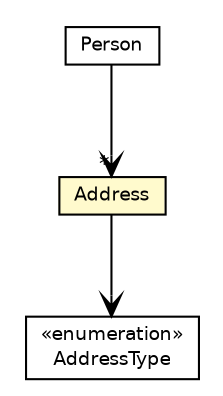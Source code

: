 #!/usr/local/bin/dot
#
# Class diagram 
# Generated by UMLGraph version 5.1 (http://www.umlgraph.org/)
#

digraph G {
	edge [fontname="Helvetica",fontsize=10,labelfontname="Helvetica",labelfontsize=10];
	node [fontname="Helvetica",fontsize=10,shape=plaintext];
	nodesep=0.25;
	ranksep=0.5;
	// com.clapi.data.Person
	c477 [label=<<table title="com.clapi.data.Person" border="0" cellborder="1" cellspacing="0" cellpadding="2" port="p" href="./Person.html">
		<tr><td><table border="0" cellspacing="0" cellpadding="1">
<tr><td align="center" balign="center"> Person </td></tr>
		</table></td></tr>
		</table>>, fontname="Helvetica", fontcolor="black", fontsize=9.0];
	// com.clapi.data.Address
	c486 [label=<<table title="com.clapi.data.Address" border="0" cellborder="1" cellspacing="0" cellpadding="2" port="p" bgcolor="lemonChiffon" href="./Address.html">
		<tr><td><table border="0" cellspacing="0" cellpadding="1">
<tr><td align="center" balign="center"> Address </td></tr>
		</table></td></tr>
		</table>>, fontname="Helvetica", fontcolor="black", fontsize=9.0];
	// com.clapi.data.Address.AddressType
	c487 [label=<<table title="com.clapi.data.Address.AddressType" border="0" cellborder="1" cellspacing="0" cellpadding="2" port="p" href="./Address.AddressType.html">
		<tr><td><table border="0" cellspacing="0" cellpadding="1">
<tr><td align="center" balign="center"> &#171;enumeration&#187; </td></tr>
<tr><td align="center" balign="center"> AddressType </td></tr>
		</table></td></tr>
		</table>>, fontname="Helvetica", fontcolor="black", fontsize=9.0];
	// com.clapi.data.Person NAVASSOC com.clapi.data.Address
	c477:p -> c486:p [taillabel="", label="", headlabel="*", fontname="Helvetica", fontcolor="black", fontsize=10.0, color="black", arrowhead=open];
	// com.clapi.data.Address NAVASSOC com.clapi.data.Address.AddressType
	c486:p -> c487:p [taillabel="", label="", headlabel="", fontname="Helvetica", fontcolor="black", fontsize=10.0, color="black", arrowhead=open];
}

